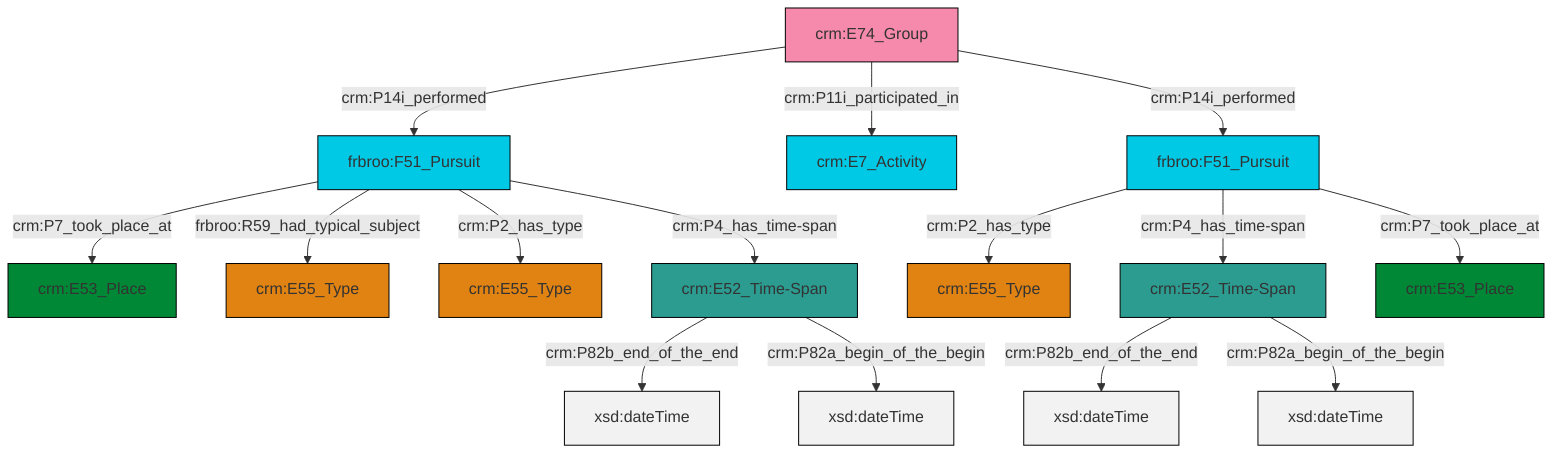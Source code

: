 graph TD
classDef Literal fill:#f2f2f2,stroke:#000000;
classDef CRM_Entity fill:#FFFFFF,stroke:#000000;
classDef Temporal_Entity fill:#00C9E6, stroke:#000000;
classDef Type fill:#E18312, stroke:#000000;
classDef Time-Span fill:#2C9C91, stroke:#000000;
classDef Appellation fill:#FFEB7F, stroke:#000000;
classDef Place fill:#008836, stroke:#000000;
classDef Persistent_Item fill:#B266B2, stroke:#000000;
classDef Conceptual_Object fill:#FFD700, stroke:#000000;
classDef Physical_Thing fill:#D2B48C, stroke:#000000;
classDef Actor fill:#f58aad, stroke:#000000;
classDef PC_Classes fill:#4ce600, stroke:#000000;
classDef Multi fill:#cccccc,stroke:#000000;

0["frbroo:F51_Pursuit"]:::Temporal_Entity -->|crm:P2_has_type| 1["crm:E55_Type"]:::Type
0["frbroo:F51_Pursuit"]:::Temporal_Entity -->|crm:P4_has_time-span| 2["crm:E52_Time-Span"]:::Time-Span
2["crm:E52_Time-Span"]:::Time-Span -->|crm:P82b_end_of_the_end| 3[xsd:dateTime]:::Literal
6["frbroo:F51_Pursuit"]:::Temporal_Entity -->|crm:P7_took_place_at| 7["crm:E53_Place"]:::Place
8["crm:E74_Group"]:::Actor -->|crm:P14i_performed| 6["frbroo:F51_Pursuit"]:::Temporal_Entity
6["frbroo:F51_Pursuit"]:::Temporal_Entity -->|frbroo:R59_had_typical_subject| 10["crm:E55_Type"]:::Type
6["frbroo:F51_Pursuit"]:::Temporal_Entity -->|crm:P2_has_type| 4["crm:E55_Type"]:::Type
2["crm:E52_Time-Span"]:::Time-Span -->|crm:P82a_begin_of_the_begin| 11[xsd:dateTime]:::Literal
8["crm:E74_Group"]:::Actor -->|crm:P11i_participated_in| 13["crm:E7_Activity"]:::Temporal_Entity
14["crm:E52_Time-Span"]:::Time-Span -->|crm:P82b_end_of_the_end| 15[xsd:dateTime]:::Literal
14["crm:E52_Time-Span"]:::Time-Span -->|crm:P82a_begin_of_the_begin| 23[xsd:dateTime]:::Literal
6["frbroo:F51_Pursuit"]:::Temporal_Entity -->|crm:P4_has_time-span| 14["crm:E52_Time-Span"]:::Time-Span
8["crm:E74_Group"]:::Actor -->|crm:P14i_performed| 0["frbroo:F51_Pursuit"]:::Temporal_Entity
0["frbroo:F51_Pursuit"]:::Temporal_Entity -->|crm:P7_took_place_at| 20["crm:E53_Place"]:::Place